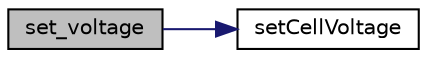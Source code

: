 digraph "set_voltage"
{
 // INTERACTIVE_SVG=YES
  edge [fontname="Helvetica",fontsize="10",labelfontname="Helvetica",labelfontsize="10"];
  node [fontname="Helvetica",fontsize="10",shape=record];
  rankdir="LR";
  Node24 [label="set_voltage",height=0.2,width=0.4,color="black", fillcolor="grey75", style="filled", fontcolor="black"];
  Node24 -> Node25 [color="midnightblue",fontsize="10",style="solid",fontname="Helvetica"];
  Node25 [label="setCellVoltage",height=0.2,width=0.4,color="black", fillcolor="white", style="filled",URL="$cell_8c.html#a5a023bc6d76babbbed903ba425bc0af3",tooltip="Sets the initialvoltage of the cell. "];
}
